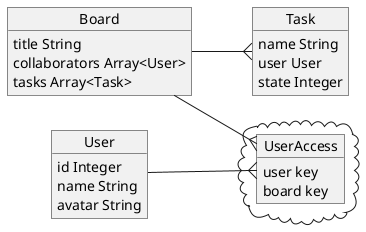 @startuml
top to bottom direction
left to right direction
object Board {
    title String
    collaborators Array<User>
    tasks Array<Task>
}
object User {
    id Integer
    name String
    avatar String
}
cloud {
    object UserAccess {
        user key
        board key
    }
}
object Task {
    name String
    user User
    state Integer
}

Board --{ UserAccess
User --{ UserAccess
Board --{ Task


@enduml